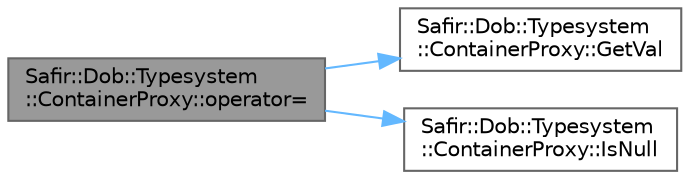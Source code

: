 digraph "Safir::Dob::Typesystem::ContainerProxy::operator="
{
 // LATEX_PDF_SIZE
  bgcolor="transparent";
  edge [fontname=Helvetica,fontsize=10,labelfontname=Helvetica,labelfontsize=10];
  node [fontname=Helvetica,fontsize=10,shape=box,height=0.2,width=0.4];
  rankdir="LR";
  Node1 [label="Safir::Dob::Typesystem\l::ContainerProxy::operator=",height=0.2,width=0.4,color="gray40", fillcolor="grey60", style="filled", fontcolor="black",tooltip=" "];
  Node1 -> Node2 [color="steelblue1",style="solid"];
  Node2 [label="Safir::Dob::Typesystem\l::ContainerProxy::GetVal",height=0.2,width=0.4,color="grey40", fillcolor="white", style="filled",URL="$a01403.html#a5216298f56091e9d5c1dce4afed3f329",tooltip=" "];
  Node1 -> Node3 [color="steelblue1",style="solid"];
  Node3 [label="Safir::Dob::Typesystem\l::ContainerProxy::IsNull",height=0.2,width=0.4,color="grey40", fillcolor="white", style="filled",URL="$a01403.html#a00fc6eb9174514836cb4e77dba83e32c",tooltip=" "];
}
